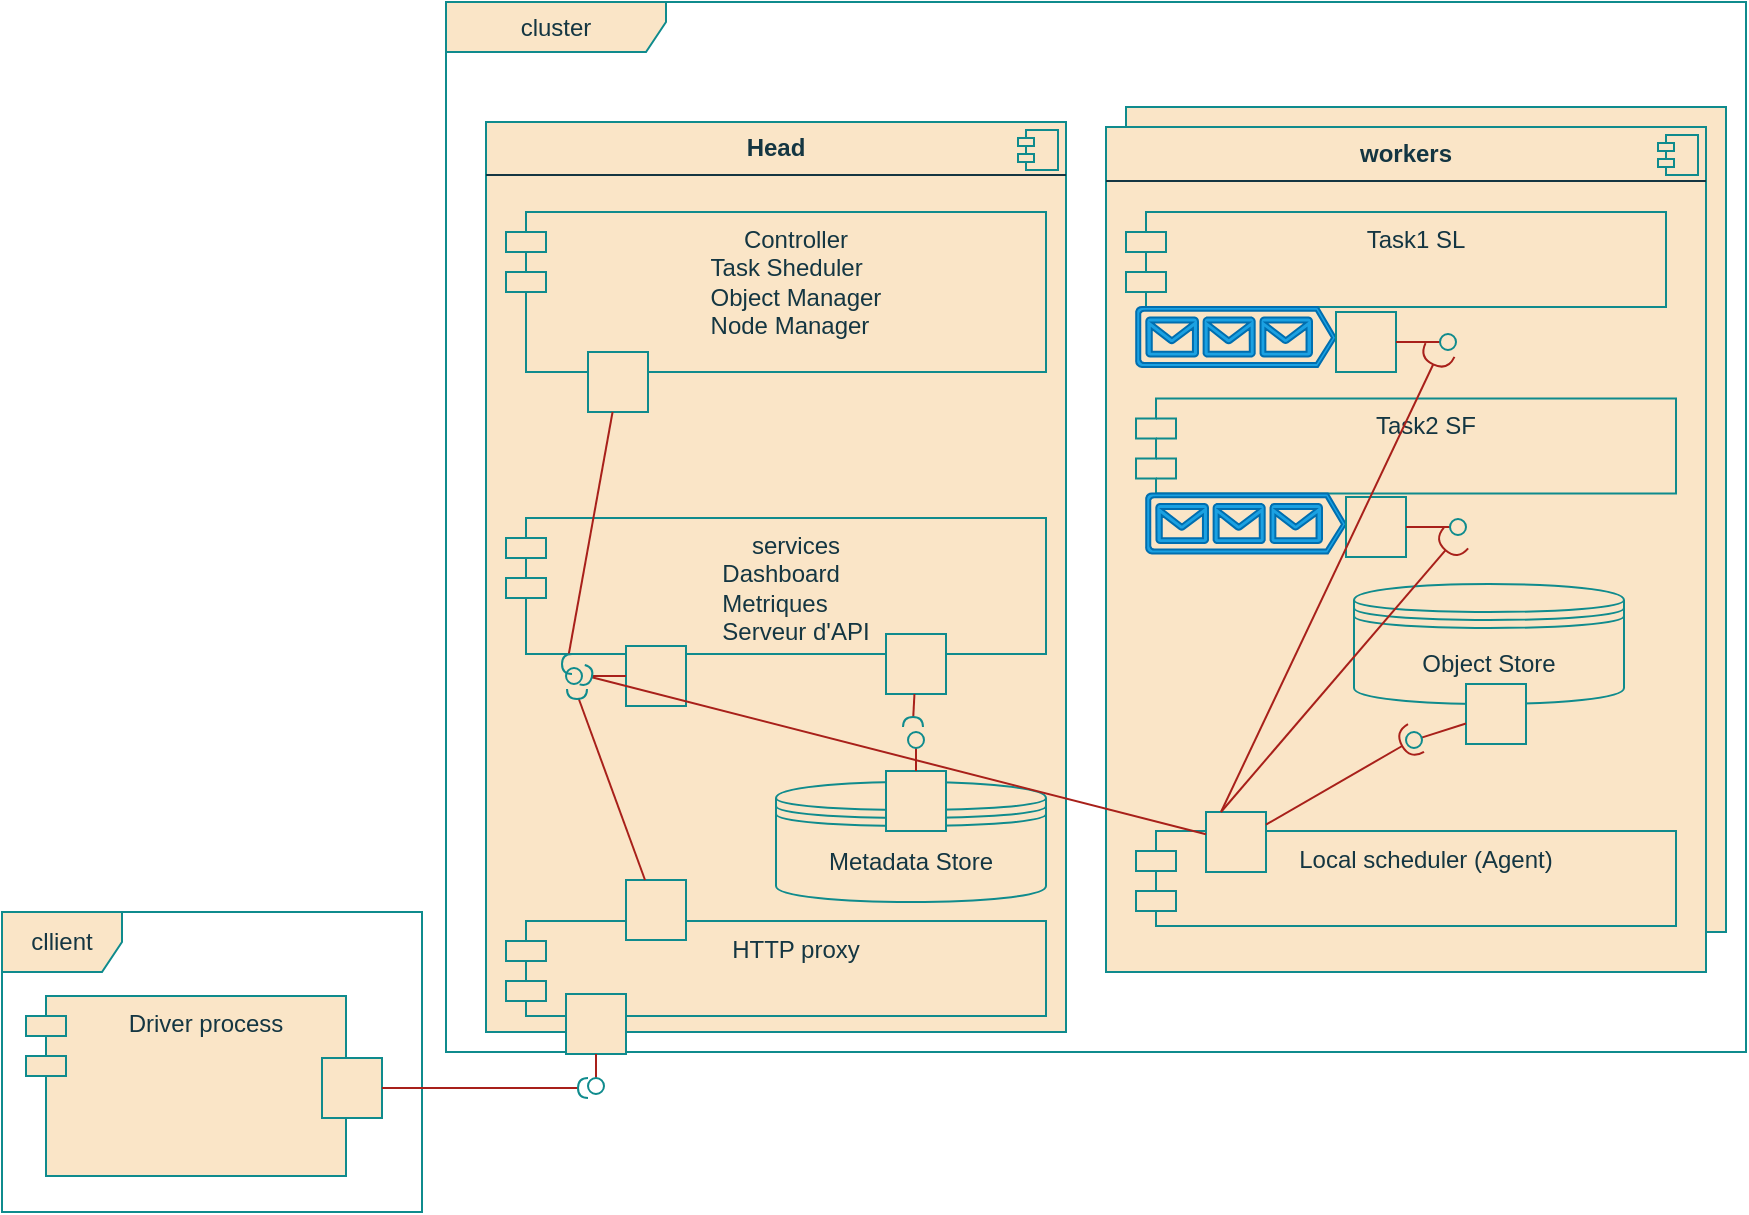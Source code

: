 <mxfile version="28.2.8">
  <diagram name="Page-1" id="b5YMW3NgXhJnWHoVHeZu">
    <mxGraphModel dx="1426" dy="779" grid="1" gridSize="10" guides="1" tooltips="1" connect="1" arrows="1" fold="1" page="1" pageScale="1" pageWidth="827" pageHeight="1169" math="0" shadow="0">
      <root>
        <mxCell id="0" />
        <mxCell id="1" parent="0" />
        <mxCell id="PhmCjKQ_vhttGhS1DYgp-1" value="cllient" style="shape=umlFrame;whiteSpace=wrap;html=1;pointerEvents=0;labelBackgroundColor=none;fillColor=#FAE5C7;strokeColor=#0F8B8D;fontColor=#143642;" vertex="1" parent="1">
          <mxGeometry x="208" y="570" width="210" height="150" as="geometry" />
        </mxCell>
        <mxCell id="PhmCjKQ_vhttGhS1DYgp-2" value="Driver process" style="shape=module;align=left;spacingLeft=20;align=center;verticalAlign=top;whiteSpace=wrap;html=1;labelBackgroundColor=none;fillColor=#FAE5C7;strokeColor=#0F8B8D;fontColor=#143642;" vertex="1" parent="1">
          <mxGeometry x="220" y="612" width="160" height="90" as="geometry" />
        </mxCell>
        <mxCell id="PhmCjKQ_vhttGhS1DYgp-3" value="cluster" style="shape=umlFrame;whiteSpace=wrap;html=1;pointerEvents=0;width=110;height=25;labelBackgroundColor=none;fillColor=#FAE5C7;strokeColor=#0F8B8D;fontColor=#143642;" vertex="1" parent="1">
          <mxGeometry x="430" y="115" width="650" height="525" as="geometry" />
        </mxCell>
        <mxCell id="PhmCjKQ_vhttGhS1DYgp-4" value="&lt;p style=&quot;margin:0px;margin-top:6px;text-align:center;&quot;&gt;&lt;b&gt;Head&lt;/b&gt;&lt;/p&gt;&lt;hr size=&quot;1&quot; style=&quot;border-style:solid;&quot;&gt;" style="align=left;overflow=fill;html=1;dropTarget=0;whiteSpace=wrap;labelBackgroundColor=none;fillColor=#FAE5C7;strokeColor=#0F8B8D;fontColor=#143642;" vertex="1" parent="1">
          <mxGeometry x="450" y="175" width="290" height="455" as="geometry" />
        </mxCell>
        <mxCell id="PhmCjKQ_vhttGhS1DYgp-5" value="" style="shape=component;jettyWidth=8;jettyHeight=4;labelBackgroundColor=none;fillColor=#FAE5C7;strokeColor=#0F8B8D;fontColor=#143642;" vertex="1" parent="PhmCjKQ_vhttGhS1DYgp-4">
          <mxGeometry x="1" width="20" height="20" relative="1" as="geometry">
            <mxPoint x="-24" y="4" as="offset" />
          </mxGeometry>
        </mxCell>
        <mxCell id="PhmCjKQ_vhttGhS1DYgp-8" value="" style="rounded=0;whiteSpace=wrap;html=1;labelBackgroundColor=none;fillColor=#FAE5C7;strokeColor=#0F8B8D;fontColor=#143642;" vertex="1" parent="1">
          <mxGeometry x="770" y="167.5" width="300" height="412.5" as="geometry" />
        </mxCell>
        <mxCell id="PhmCjKQ_vhttGhS1DYgp-9" value="&lt;p style=&quot;margin:0px;margin-top:6px;text-align:center;&quot;&gt;&lt;b&gt;workers&lt;/b&gt;&lt;/p&gt;&lt;hr size=&quot;1&quot; style=&quot;border-style:solid;&quot;&gt;" style="align=left;overflow=fill;html=1;dropTarget=0;whiteSpace=wrap;labelBackgroundColor=none;fillColor=#FAE5C7;strokeColor=#0F8B8D;fontColor=#143642;" vertex="1" parent="1">
          <mxGeometry x="760" y="177.5" width="300" height="422.5" as="geometry" />
        </mxCell>
        <mxCell id="PhmCjKQ_vhttGhS1DYgp-10" value="" style="shape=component;jettyWidth=8;jettyHeight=4;labelBackgroundColor=none;fillColor=#FAE5C7;strokeColor=#0F8B8D;fontColor=#143642;" vertex="1" parent="PhmCjKQ_vhttGhS1DYgp-9">
          <mxGeometry x="1" width="20" height="20" relative="1" as="geometry">
            <mxPoint x="-24" y="4" as="offset" />
          </mxGeometry>
        </mxCell>
        <mxCell id="PhmCjKQ_vhttGhS1DYgp-11" value="&lt;div&gt;Controller&lt;/div&gt;&lt;div align=&quot;left&quot;&gt;Task Sheduler&lt;/div&gt;&lt;div align=&quot;left&quot;&gt;Object Manager&lt;/div&gt;&lt;div align=&quot;left&quot;&gt;Node Manager&lt;/div&gt;" style="shape=module;align=left;spacingLeft=20;align=center;verticalAlign=top;whiteSpace=wrap;html=1;labelBackgroundColor=none;fillColor=#FAE5C7;strokeColor=#0F8B8D;fontColor=#143642;" vertex="1" parent="1">
          <mxGeometry x="460" y="220" width="270" height="80" as="geometry" />
        </mxCell>
        <mxCell id="PhmCjKQ_vhttGhS1DYgp-12" value="HTTP proxy" style="shape=module;align=left;spacingLeft=20;align=center;verticalAlign=top;whiteSpace=wrap;html=1;labelBackgroundColor=none;fillColor=#FAE5C7;strokeColor=#0F8B8D;fontColor=#143642;" vertex="1" parent="1">
          <mxGeometry x="460" y="574.5" width="270" height="47.5" as="geometry" />
        </mxCell>
        <mxCell id="PhmCjKQ_vhttGhS1DYgp-13" value="&lt;div&gt;services&lt;/div&gt;&lt;div align=&quot;left&quot;&gt;Dashboard&lt;/div&gt;&lt;div align=&quot;left&quot;&gt;Metriques&lt;/div&gt;&lt;div align=&quot;left&quot;&gt;Serveur d&#39;API&lt;/div&gt;" style="shape=module;align=left;spacingLeft=20;align=center;verticalAlign=top;whiteSpace=wrap;html=1;labelBackgroundColor=none;fillColor=#FAE5C7;strokeColor=#0F8B8D;fontColor=#143642;" vertex="1" parent="1">
          <mxGeometry x="460" y="373" width="270" height="68" as="geometry" />
        </mxCell>
        <mxCell id="PhmCjKQ_vhttGhS1DYgp-20" value="" style="html=1;rounded=0;labelBackgroundColor=none;fillColor=#FAE5C7;strokeColor=#0F8B8D;fontColor=#143642;" vertex="1" parent="1">
          <mxGeometry x="490" y="611" width="30" height="30" as="geometry" />
        </mxCell>
        <mxCell id="PhmCjKQ_vhttGhS1DYgp-21" value="" style="endArrow=none;html=1;rounded=0;align=center;verticalAlign=top;endFill=0;labelBackgroundColor=none;endSize=2;strokeColor=#A8201A;fontColor=default;" edge="1" source="PhmCjKQ_vhttGhS1DYgp-20" target="PhmCjKQ_vhttGhS1DYgp-22" parent="1">
          <mxGeometry relative="1" as="geometry" />
        </mxCell>
        <mxCell id="PhmCjKQ_vhttGhS1DYgp-22" value="" style="ellipse;html=1;fontSize=11;align=center;fillColor=none;points=[];aspect=fixed;resizable=0;verticalAlign=bottom;labelPosition=center;verticalLabelPosition=top;flipH=1;labelBackgroundColor=none;strokeColor=#0F8B8D;fontColor=#143642;" vertex="1" parent="1">
          <mxGeometry x="501" y="653" width="8" height="8" as="geometry" />
        </mxCell>
        <mxCell id="PhmCjKQ_vhttGhS1DYgp-23" value="" style="html=1;rounded=0;labelBackgroundColor=none;fillColor=#FAE5C7;strokeColor=#0F8B8D;fontColor=#143642;" vertex="1" parent="1">
          <mxGeometry x="368" y="643" width="30" height="30" as="geometry" />
        </mxCell>
        <mxCell id="PhmCjKQ_vhttGhS1DYgp-24" value="" style="endArrow=none;html=1;rounded=0;align=center;verticalAlign=top;endFill=0;labelBackgroundColor=none;endSize=2;strokeColor=#A8201A;fontColor=default;" edge="1" source="PhmCjKQ_vhttGhS1DYgp-23" target="PhmCjKQ_vhttGhS1DYgp-25" parent="1">
          <mxGeometry relative="1" as="geometry" />
        </mxCell>
        <mxCell id="PhmCjKQ_vhttGhS1DYgp-25" value="" style="shape=requiredInterface;html=1;fontSize=11;align=center;fillColor=none;points=[];aspect=fixed;resizable=0;verticalAlign=bottom;labelPosition=center;verticalLabelPosition=top;flipH=1;labelBackgroundColor=none;strokeColor=#0F8B8D;fontColor=#143642;" vertex="1" parent="1">
          <mxGeometry x="496" y="653" width="5" height="10" as="geometry" />
        </mxCell>
        <mxCell id="PhmCjKQ_vhttGhS1DYgp-26" value="" style="html=1;rounded=0;labelBackgroundColor=none;fillColor=#FAE5C7;strokeColor=#0F8B8D;fontColor=#143642;" vertex="1" parent="1">
          <mxGeometry x="520" y="554" width="30" height="30" as="geometry" />
        </mxCell>
        <mxCell id="PhmCjKQ_vhttGhS1DYgp-27" value="" style="endArrow=none;html=1;rounded=0;align=center;verticalAlign=top;endFill=0;labelBackgroundColor=none;endSize=2;strokeColor=#A8201A;fontColor=default;" edge="1" source="PhmCjKQ_vhttGhS1DYgp-26" target="PhmCjKQ_vhttGhS1DYgp-28" parent="1">
          <mxGeometry relative="1" as="geometry" />
        </mxCell>
        <mxCell id="PhmCjKQ_vhttGhS1DYgp-28" value="" style="shape=requiredInterface;html=1;fontSize=11;align=center;fillColor=none;points=[];aspect=fixed;resizable=0;verticalAlign=bottom;labelPosition=center;verticalLabelPosition=top;flipH=1;rotation=-90;labelBackgroundColor=none;strokeColor=#0F8B8D;fontColor=#143642;" vertex="1" parent="1">
          <mxGeometry x="493" y="456" width="5" height="10" as="geometry" />
        </mxCell>
        <mxCell id="PhmCjKQ_vhttGhS1DYgp-29" value="" style="html=1;rounded=0;labelBackgroundColor=none;fillColor=#FAE5C7;strokeColor=#0F8B8D;fontColor=#143642;" vertex="1" parent="1">
          <mxGeometry x="520" y="437" width="30" height="30" as="geometry" />
        </mxCell>
        <mxCell id="PhmCjKQ_vhttGhS1DYgp-30" value="" style="endArrow=none;html=1;rounded=0;align=center;verticalAlign=top;endFill=0;labelBackgroundColor=none;endSize=2;strokeColor=#A8201A;fontColor=default;" edge="1" source="PhmCjKQ_vhttGhS1DYgp-50" target="PhmCjKQ_vhttGhS1DYgp-31" parent="1">
          <mxGeometry relative="1" as="geometry" />
        </mxCell>
        <mxCell id="PhmCjKQ_vhttGhS1DYgp-31" value="" style="ellipse;html=1;fontSize=11;align=center;fillColor=none;points=[];aspect=fixed;resizable=0;verticalAlign=bottom;labelPosition=center;verticalLabelPosition=top;flipH=1;labelBackgroundColor=none;strokeColor=#0F8B8D;fontColor=#143642;" vertex="1" parent="1">
          <mxGeometry x="490" y="448" width="8" height="8" as="geometry" />
        </mxCell>
        <mxCell id="PhmCjKQ_vhttGhS1DYgp-32" value="" style="html=1;rounded=0;labelBackgroundColor=none;fillColor=#FAE5C7;strokeColor=#0F8B8D;fontColor=#143642;" vertex="1" parent="1">
          <mxGeometry x="501" y="290" width="30" height="30" as="geometry" />
        </mxCell>
        <mxCell id="PhmCjKQ_vhttGhS1DYgp-33" value="" style="endArrow=none;html=1;rounded=0;align=center;verticalAlign=top;endFill=0;labelBackgroundColor=none;endSize=2;strokeColor=#A8201A;fontColor=default;" edge="1" source="PhmCjKQ_vhttGhS1DYgp-32" target="PhmCjKQ_vhttGhS1DYgp-34" parent="1">
          <mxGeometry relative="1" as="geometry" />
        </mxCell>
        <mxCell id="PhmCjKQ_vhttGhS1DYgp-34" value="" style="shape=requiredInterface;html=1;fontSize=11;align=center;fillColor=none;points=[];aspect=fixed;resizable=0;verticalAlign=bottom;labelPosition=center;verticalLabelPosition=top;flipH=1;labelBackgroundColor=none;strokeColor=#0F8B8D;fontColor=#143642;" vertex="1" parent="1">
          <mxGeometry x="488" y="441" width="5" height="10" as="geometry" />
        </mxCell>
        <mxCell id="PhmCjKQ_vhttGhS1DYgp-35" value="Task1 SL" style="shape=module;align=left;spacingLeft=20;align=center;verticalAlign=top;whiteSpace=wrap;html=1;labelBackgroundColor=none;fillColor=#FAE5C7;strokeColor=#0F8B8D;fontColor=#143642;" vertex="1" parent="1">
          <mxGeometry x="770" y="220" width="270" height="47.5" as="geometry" />
        </mxCell>
        <mxCell id="PhmCjKQ_vhttGhS1DYgp-36" value="Task2 SF" style="shape=module;align=left;spacingLeft=20;align=center;verticalAlign=top;whiteSpace=wrap;html=1;labelBackgroundColor=none;fillColor=#FAE5C7;strokeColor=#0F8B8D;fontColor=#143642;" vertex="1" parent="1">
          <mxGeometry x="775" y="313.25" width="270" height="47.5" as="geometry" />
        </mxCell>
        <mxCell id="PhmCjKQ_vhttGhS1DYgp-37" value="" style="sketch=0;aspect=fixed;pointerEvents=1;shadow=0;dashed=0;html=1;strokeColor=#006EAF;labelPosition=center;verticalLabelPosition=bottom;verticalAlign=top;align=center;fillColor=#1ba1e2;shape=mxgraph.azure.queue_generic;labelBackgroundColor=none;fontColor=#ffffff;" vertex="1" parent="1">
          <mxGeometry x="775" y="267.5" width="100" height="30" as="geometry" />
        </mxCell>
        <mxCell id="PhmCjKQ_vhttGhS1DYgp-38" value="" style="sketch=0;aspect=fixed;pointerEvents=1;shadow=0;dashed=0;html=1;labelPosition=center;verticalLabelPosition=bottom;verticalAlign=top;align=center;shape=mxgraph.azure.queue_generic;labelBackgroundColor=none;fillColor=#1ba1e2;fontColor=#ffffff;strokeColor=#006EAF;" vertex="1" parent="1">
          <mxGeometry x="780" y="360.75" width="100" height="30" as="geometry" />
        </mxCell>
        <mxCell id="PhmCjKQ_vhttGhS1DYgp-39" value="Object Store" style="shape=datastore;whiteSpace=wrap;html=1;labelBackgroundColor=none;fillColor=#FAE5C7;strokeColor=#0F8B8D;fontColor=#143642;" vertex="1" parent="1">
          <mxGeometry x="884" y="406" width="135" height="60" as="geometry" />
        </mxCell>
        <mxCell id="PhmCjKQ_vhttGhS1DYgp-40" value="Local scheduler (Agent)" style="shape=module;align=left;spacingLeft=20;align=center;verticalAlign=top;whiteSpace=wrap;html=1;labelBackgroundColor=none;fillColor=#FAE5C7;strokeColor=#0F8B8D;fontColor=#143642;" vertex="1" parent="1">
          <mxGeometry x="775" y="529.5" width="270" height="47.5" as="geometry" />
        </mxCell>
        <mxCell id="PhmCjKQ_vhttGhS1DYgp-41" value="Metadata Store" style="shape=datastore;whiteSpace=wrap;html=1;labelBackgroundColor=none;fillColor=#FAE5C7;strokeColor=#0F8B8D;fontColor=#143642;" vertex="1" parent="1">
          <mxGeometry x="595" y="505" width="135" height="60" as="geometry" />
        </mxCell>
        <mxCell id="PhmCjKQ_vhttGhS1DYgp-42" value="" style="html=1;rounded=0;labelBackgroundColor=none;fillColor=#FAE5C7;strokeColor=#0F8B8D;fontColor=#143642;" vertex="1" parent="1">
          <mxGeometry x="650" y="499.5" width="30" height="30" as="geometry" />
        </mxCell>
        <mxCell id="PhmCjKQ_vhttGhS1DYgp-43" value="" style="endArrow=none;html=1;rounded=0;align=center;verticalAlign=top;endFill=0;labelBackgroundColor=none;endSize=2;strokeColor=#A8201A;fontColor=default;" edge="1" source="PhmCjKQ_vhttGhS1DYgp-42" target="PhmCjKQ_vhttGhS1DYgp-44" parent="1">
          <mxGeometry relative="1" as="geometry" />
        </mxCell>
        <mxCell id="PhmCjKQ_vhttGhS1DYgp-44" value="" style="ellipse;html=1;fontSize=11;align=center;fillColor=none;points=[];aspect=fixed;resizable=0;verticalAlign=bottom;labelPosition=center;verticalLabelPosition=top;flipH=1;labelBackgroundColor=none;strokeColor=#0F8B8D;fontColor=#143642;" vertex="1" parent="1">
          <mxGeometry x="661" y="480" width="8" height="8" as="geometry" />
        </mxCell>
        <mxCell id="PhmCjKQ_vhttGhS1DYgp-45" value="" style="html=1;rounded=0;labelBackgroundColor=none;fillColor=#FAE5C7;strokeColor=#0F8B8D;fontColor=#143642;" vertex="1" parent="1">
          <mxGeometry x="650" y="431" width="30" height="30" as="geometry" />
        </mxCell>
        <mxCell id="PhmCjKQ_vhttGhS1DYgp-46" value="" style="endArrow=none;html=1;rounded=0;align=center;verticalAlign=top;endFill=0;labelBackgroundColor=none;endSize=2;strokeColor=#A8201A;fontColor=default;" edge="1" source="PhmCjKQ_vhttGhS1DYgp-45" target="PhmCjKQ_vhttGhS1DYgp-47" parent="1">
          <mxGeometry relative="1" as="geometry" />
        </mxCell>
        <mxCell id="PhmCjKQ_vhttGhS1DYgp-47" value="" style="shape=requiredInterface;html=1;fontSize=11;align=center;fillColor=none;points=[];aspect=fixed;resizable=0;verticalAlign=bottom;labelPosition=center;verticalLabelPosition=top;flipH=1;rotation=90;labelBackgroundColor=none;strokeColor=#0F8B8D;fontColor=#143642;" vertex="1" parent="1">
          <mxGeometry x="661" y="470" width="5" height="10" as="geometry" />
        </mxCell>
        <mxCell id="PhmCjKQ_vhttGhS1DYgp-48" value="" style="html=1;rounded=0;labelBackgroundColor=none;fillColor=#FAE5C7;strokeColor=#0F8B8D;fontColor=#143642;" vertex="1" parent="1">
          <mxGeometry x="810" y="520" width="30" height="30" as="geometry" />
        </mxCell>
        <mxCell id="PhmCjKQ_vhttGhS1DYgp-49" value="" style="endArrow=none;html=1;rounded=0;align=center;verticalAlign=top;endFill=0;labelBackgroundColor=none;endSize=2;strokeColor=#A8201A;fontColor=default;" edge="1" source="PhmCjKQ_vhttGhS1DYgp-48" target="PhmCjKQ_vhttGhS1DYgp-50" parent="1">
          <mxGeometry relative="1" as="geometry" />
        </mxCell>
        <mxCell id="PhmCjKQ_vhttGhS1DYgp-51" value="" style="endArrow=none;html=1;rounded=0;align=center;verticalAlign=top;endFill=0;labelBackgroundColor=none;endSize=2;strokeColor=#A8201A;fontColor=default;" edge="1" parent="1" source="PhmCjKQ_vhttGhS1DYgp-29" target="PhmCjKQ_vhttGhS1DYgp-50">
          <mxGeometry relative="1" as="geometry">
            <mxPoint x="520" y="452" as="sourcePoint" />
            <mxPoint x="498" y="452" as="targetPoint" />
          </mxGeometry>
        </mxCell>
        <mxCell id="PhmCjKQ_vhttGhS1DYgp-50" value="" style="shape=requiredInterface;html=1;fontSize=11;align=center;fillColor=none;points=[];aspect=fixed;resizable=0;verticalAlign=bottom;labelPosition=center;verticalLabelPosition=top;flipH=1;rotation=-165;labelBackgroundColor=none;strokeColor=#0F8B8D;fontColor=#143642;" vertex="1" parent="1">
          <mxGeometry x="498" y="447" width="5" height="10" as="geometry" />
        </mxCell>
        <mxCell id="PhmCjKQ_vhttGhS1DYgp-52" value="" style="html=1;rounded=0;labelBackgroundColor=none;fillColor=#FAE5C7;strokeColor=#0F8B8D;fontColor=#143642;" vertex="1" parent="1">
          <mxGeometry x="940" y="456" width="30" height="30" as="geometry" />
        </mxCell>
        <mxCell id="PhmCjKQ_vhttGhS1DYgp-53" value="" style="endArrow=none;html=1;rounded=0;align=center;verticalAlign=top;endFill=0;labelBackgroundColor=none;endSize=2;strokeColor=#A8201A;fontColor=default;" edge="1" source="PhmCjKQ_vhttGhS1DYgp-52" target="PhmCjKQ_vhttGhS1DYgp-54" parent="1">
          <mxGeometry relative="1" as="geometry" />
        </mxCell>
        <mxCell id="PhmCjKQ_vhttGhS1DYgp-54" value="" style="ellipse;html=1;fontSize=11;align=center;fillColor=none;points=[];aspect=fixed;resizable=0;verticalAlign=bottom;labelPosition=center;verticalLabelPosition=top;flipH=1;labelBackgroundColor=none;strokeColor=#0F8B8D;fontColor=#143642;" vertex="1" parent="1">
          <mxGeometry x="910" y="480" width="8" height="8" as="geometry" />
        </mxCell>
        <mxCell id="PhmCjKQ_vhttGhS1DYgp-55" value="" style="rounded=0;orthogonalLoop=1;jettySize=auto;html=1;endArrow=halfCircle;endFill=0;endSize=6;strokeWidth=1;sketch=0;fontSize=12;curved=1;entryX=0.375;entryY=0.375;entryDx=0;entryDy=0;entryPerimeter=0;labelBackgroundColor=none;strokeColor=#A8201A;fontColor=default;" edge="1" target="PhmCjKQ_vhttGhS1DYgp-54" parent="1" source="PhmCjKQ_vhttGhS1DYgp-48">
          <mxGeometry relative="1" as="geometry">
            <mxPoint x="415" y="425" as="sourcePoint" />
          </mxGeometry>
        </mxCell>
        <mxCell id="PhmCjKQ_vhttGhS1DYgp-56" value="" style="ellipse;whiteSpace=wrap;html=1;align=center;aspect=fixed;fillColor=none;strokeColor=none;resizable=0;perimeter=centerPerimeter;rotatable=0;allowArrows=0;points=[];outlineConnect=1;labelBackgroundColor=none;fontColor=#143642;" vertex="1" parent="1">
          <mxGeometry x="390" y="420" width="10" height="10" as="geometry" />
        </mxCell>
        <mxCell id="PhmCjKQ_vhttGhS1DYgp-57" value="" style="rounded=0;orthogonalLoop=1;jettySize=auto;html=1;endArrow=halfCircle;endFill=0;endSize=6;strokeWidth=1;sketch=0;fontSize=12;curved=1;exitX=0.25;exitY=0;exitDx=0;exitDy=0;entryX=0.625;entryY=1.188;entryDx=0;entryDy=0;entryPerimeter=0;labelBackgroundColor=none;strokeColor=#A8201A;fontColor=default;" edge="1" target="PhmCjKQ_vhttGhS1DYgp-67" parent="1" source="PhmCjKQ_vhttGhS1DYgp-48">
          <mxGeometry relative="1" as="geometry">
            <mxPoint x="415" y="425" as="sourcePoint" />
          </mxGeometry>
        </mxCell>
        <mxCell id="PhmCjKQ_vhttGhS1DYgp-58" value="" style="ellipse;whiteSpace=wrap;html=1;align=center;aspect=fixed;fillColor=none;strokeColor=none;resizable=0;perimeter=centerPerimeter;rotatable=0;allowArrows=0;points=[];outlineConnect=1;labelBackgroundColor=none;fontColor=#143642;" vertex="1" parent="1">
          <mxGeometry x="390" y="420" width="10" height="10" as="geometry" />
        </mxCell>
        <mxCell id="PhmCjKQ_vhttGhS1DYgp-62" value="" style="html=1;rounded=0;labelBackgroundColor=none;fillColor=#FAE5C7;strokeColor=#0F8B8D;fontColor=#143642;" vertex="1" parent="1">
          <mxGeometry x="875" y="270" width="30" height="30" as="geometry" />
        </mxCell>
        <mxCell id="PhmCjKQ_vhttGhS1DYgp-63" value="" style="endArrow=none;html=1;rounded=0;align=center;verticalAlign=top;endFill=0;labelBackgroundColor=none;endSize=2;strokeColor=#A8201A;fontColor=default;" edge="1" source="PhmCjKQ_vhttGhS1DYgp-62" target="PhmCjKQ_vhttGhS1DYgp-64" parent="1">
          <mxGeometry relative="1" as="geometry" />
        </mxCell>
        <mxCell id="PhmCjKQ_vhttGhS1DYgp-64" value="" style="ellipse;html=1;fontSize=11;align=center;fillColor=none;points=[];aspect=fixed;resizable=0;verticalAlign=bottom;labelPosition=center;verticalLabelPosition=top;flipH=1;labelBackgroundColor=none;strokeColor=#0F8B8D;fontColor=#143642;" vertex="1" parent="1">
          <mxGeometry x="927" y="281" width="8" height="8" as="geometry" />
        </mxCell>
        <mxCell id="PhmCjKQ_vhttGhS1DYgp-65" value="" style="html=1;rounded=0;labelBackgroundColor=none;fillColor=#FAE5C7;strokeColor=#0F8B8D;fontColor=#143642;" vertex="1" parent="1">
          <mxGeometry x="880" y="362.5" width="30" height="30" as="geometry" />
        </mxCell>
        <mxCell id="PhmCjKQ_vhttGhS1DYgp-66" value="" style="endArrow=none;html=1;rounded=0;align=center;verticalAlign=top;endFill=0;labelBackgroundColor=none;endSize=2;strokeColor=#A8201A;fontColor=default;" edge="1" source="PhmCjKQ_vhttGhS1DYgp-65" target="PhmCjKQ_vhttGhS1DYgp-67" parent="1">
          <mxGeometry relative="1" as="geometry" />
        </mxCell>
        <mxCell id="PhmCjKQ_vhttGhS1DYgp-67" value="" style="ellipse;html=1;fontSize=11;align=center;fillColor=none;points=[];aspect=fixed;resizable=0;verticalAlign=bottom;labelPosition=center;verticalLabelPosition=top;flipH=1;labelBackgroundColor=none;strokeColor=#0F8B8D;fontColor=#143642;" vertex="1" parent="1">
          <mxGeometry x="932" y="373.5" width="8" height="8" as="geometry" />
        </mxCell>
        <mxCell id="PhmCjKQ_vhttGhS1DYgp-68" value="" style="rounded=0;orthogonalLoop=1;jettySize=auto;html=1;endArrow=halfCircle;endFill=0;endSize=6;strokeWidth=1;sketch=0;fontSize=12;curved=1;exitX=0.25;exitY=0;exitDx=0;exitDy=0;entryX=1;entryY=1;entryDx=0;entryDy=0;entryPerimeter=0;labelBackgroundColor=none;strokeColor=#A8201A;fontColor=default;" edge="1" target="PhmCjKQ_vhttGhS1DYgp-64" parent="1" source="PhmCjKQ_vhttGhS1DYgp-48">
          <mxGeometry relative="1" as="geometry">
            <mxPoint x="415" y="425" as="sourcePoint" />
          </mxGeometry>
        </mxCell>
        <mxCell id="PhmCjKQ_vhttGhS1DYgp-69" value="" style="ellipse;whiteSpace=wrap;html=1;align=center;aspect=fixed;fillColor=none;strokeColor=none;resizable=0;perimeter=centerPerimeter;rotatable=0;allowArrows=0;points=[];outlineConnect=1;labelBackgroundColor=none;fontColor=#143642;" vertex="1" parent="1">
          <mxGeometry x="390" y="420" width="10" height="10" as="geometry" />
        </mxCell>
      </root>
    </mxGraphModel>
  </diagram>
</mxfile>
